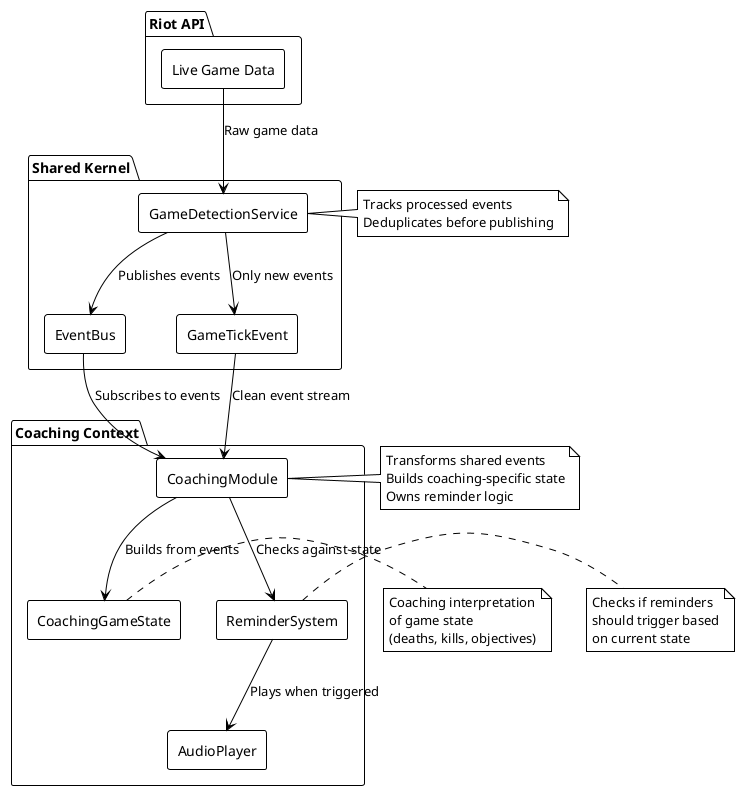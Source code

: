 @startuml Smart Reminders Architecture
!theme plain
skinparam backgroundColor transparent
skinparam componentStyle rectangle

package "Riot API" {
  [Live Game Data] as riot
}

package "Shared Kernel" {
  [GameDetectionService] as detection
  [EventBus] as eventBus
  [GameTickEvent] as gameTick
}

package "Coaching Context" {
  [CoachingModule] as coaching
  [CoachingGameState] as coachingState
  [ReminderSystem] as reminders
  [AudioPlayer] as audio
}

' Data flow
riot --> detection : Raw game data
detection --> eventBus : Publishes events
eventBus --> coaching : Subscribes to events
coaching --> coachingState : Builds from events
coaching --> reminders : Checks against state
reminders --> audio : Plays when triggered

' Event flow
detection --> gameTick : Only new events
gameTick --> coaching : Clean event stream

note right of detection
  Tracks processed events
  Deduplicates before publishing
end note

note right of coaching
  Transforms shared events
  Builds coaching-specific state
  Owns reminder logic
end note

note right of coachingState
  Coaching interpretation
  of game state
  (deaths, kills, objectives)
end note

note right of reminders
  Checks if reminders
  should trigger based
  on current state
end note
@enduml